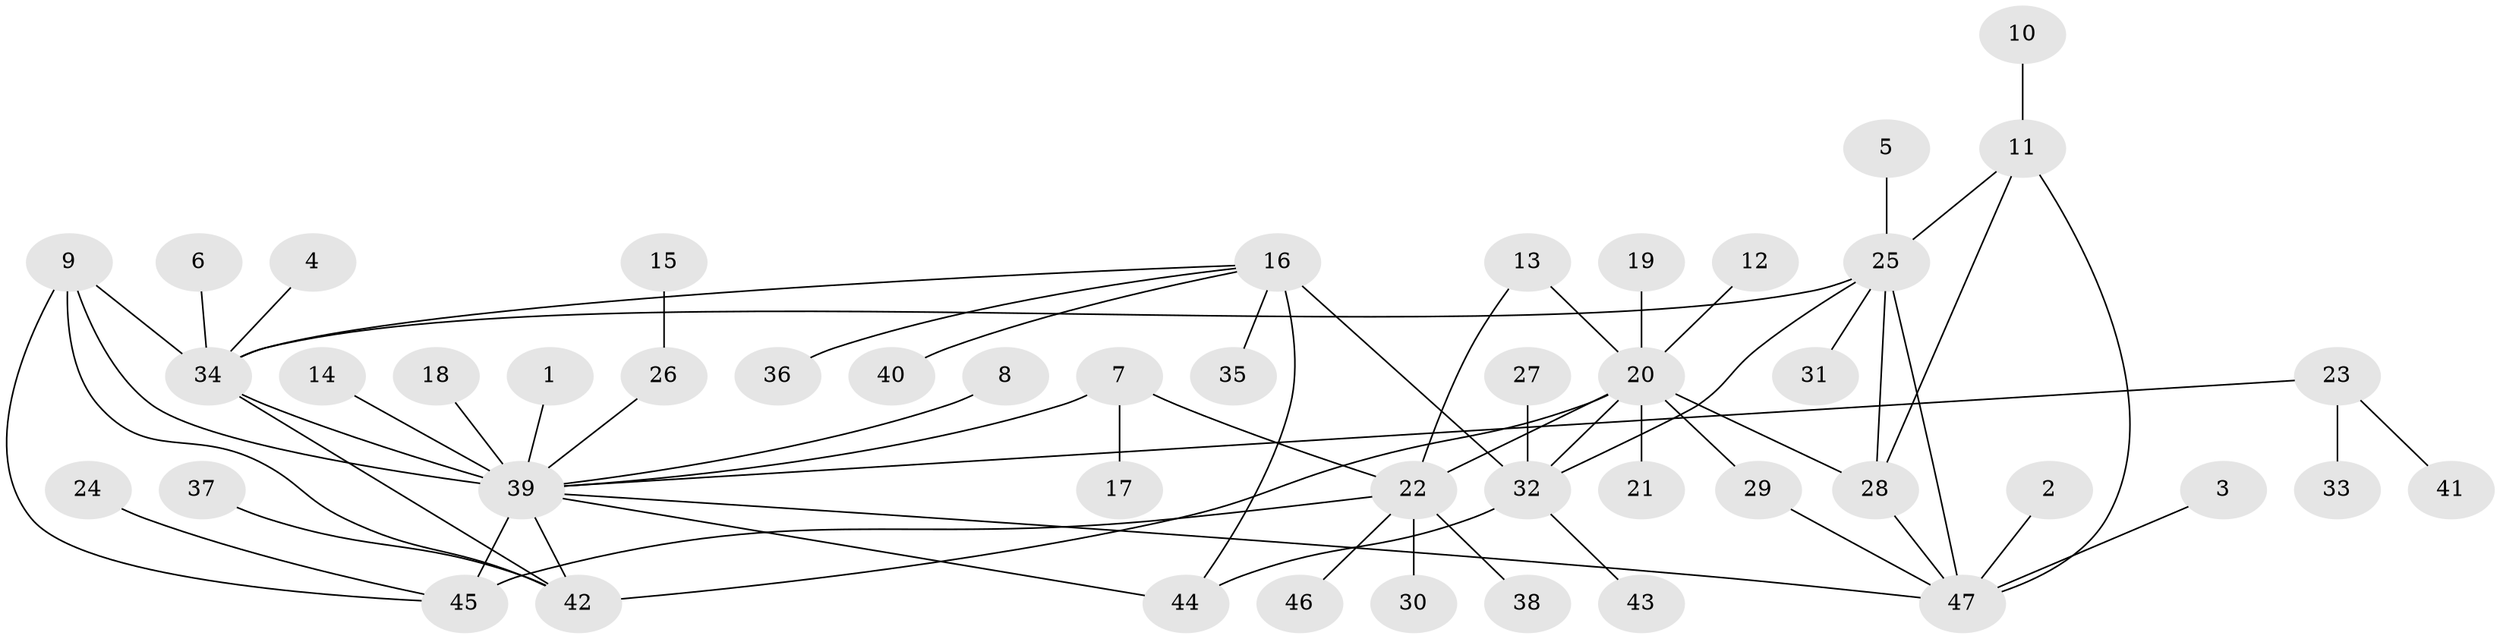 // original degree distribution, {6: 0.05319148936170213, 8: 0.0425531914893617, 4: 0.031914893617021274, 9: 0.0425531914893617, 7: 0.031914893617021274, 5: 0.02127659574468085, 1: 0.5851063829787234, 2: 0.1276595744680851, 3: 0.06382978723404255}
// Generated by graph-tools (version 1.1) at 2025/50/03/09/25 03:50:38]
// undirected, 47 vertices, 63 edges
graph export_dot {
graph [start="1"]
  node [color=gray90,style=filled];
  1;
  2;
  3;
  4;
  5;
  6;
  7;
  8;
  9;
  10;
  11;
  12;
  13;
  14;
  15;
  16;
  17;
  18;
  19;
  20;
  21;
  22;
  23;
  24;
  25;
  26;
  27;
  28;
  29;
  30;
  31;
  32;
  33;
  34;
  35;
  36;
  37;
  38;
  39;
  40;
  41;
  42;
  43;
  44;
  45;
  46;
  47;
  1 -- 39 [weight=1.0];
  2 -- 47 [weight=1.0];
  3 -- 47 [weight=1.0];
  4 -- 34 [weight=1.0];
  5 -- 25 [weight=1.0];
  6 -- 34 [weight=1.0];
  7 -- 17 [weight=1.0];
  7 -- 22 [weight=1.0];
  7 -- 39 [weight=1.0];
  8 -- 39 [weight=1.0];
  9 -- 34 [weight=1.0];
  9 -- 39 [weight=1.0];
  9 -- 42 [weight=1.0];
  9 -- 45 [weight=1.0];
  10 -- 11 [weight=1.0];
  11 -- 25 [weight=1.0];
  11 -- 28 [weight=1.0];
  11 -- 47 [weight=1.0];
  12 -- 20 [weight=1.0];
  13 -- 20 [weight=2.0];
  13 -- 22 [weight=1.0];
  14 -- 39 [weight=1.0];
  15 -- 26 [weight=1.0];
  16 -- 32 [weight=2.0];
  16 -- 34 [weight=1.0];
  16 -- 35 [weight=1.0];
  16 -- 36 [weight=1.0];
  16 -- 40 [weight=1.0];
  16 -- 44 [weight=2.0];
  18 -- 39 [weight=1.0];
  19 -- 20 [weight=1.0];
  20 -- 21 [weight=1.0];
  20 -- 22 [weight=2.0];
  20 -- 28 [weight=1.0];
  20 -- 29 [weight=1.0];
  20 -- 32 [weight=1.0];
  20 -- 42 [weight=1.0];
  22 -- 30 [weight=1.0];
  22 -- 38 [weight=1.0];
  22 -- 45 [weight=1.0];
  22 -- 46 [weight=1.0];
  23 -- 33 [weight=1.0];
  23 -- 39 [weight=1.0];
  23 -- 41 [weight=1.0];
  24 -- 45 [weight=1.0];
  25 -- 28 [weight=1.0];
  25 -- 31 [weight=1.0];
  25 -- 32 [weight=1.0];
  25 -- 34 [weight=1.0];
  25 -- 47 [weight=1.0];
  26 -- 39 [weight=1.0];
  27 -- 32 [weight=1.0];
  28 -- 47 [weight=1.0];
  29 -- 47 [weight=1.0];
  32 -- 43 [weight=1.0];
  32 -- 44 [weight=1.0];
  34 -- 39 [weight=2.0];
  34 -- 42 [weight=1.0];
  37 -- 42 [weight=1.0];
  39 -- 42 [weight=1.0];
  39 -- 44 [weight=2.0];
  39 -- 45 [weight=4.0];
  39 -- 47 [weight=1.0];
}
